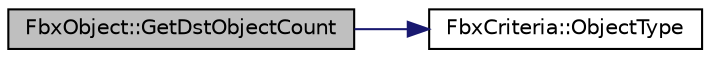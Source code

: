 digraph "FbxObject::GetDstObjectCount"
{
  edge [fontname="Helvetica",fontsize="10",labelfontname="Helvetica",labelfontsize="10"];
  node [fontname="Helvetica",fontsize="10",shape=record];
  rankdir="LR";
  Node180 [label="FbxObject::GetDstObjectCount",height=0.2,width=0.4,color="black", fillcolor="grey75", style="filled", fontcolor="black"];
  Node180 -> Node181 [color="midnightblue",fontsize="10",style="solid"];
  Node181 [label="FbxCriteria::ObjectType",height=0.2,width=0.4,color="black", fillcolor="white", style="filled",URL="$class_fbx_criteria.html#a760d66022a8febcd3fd0c5fbbb534023"];
}
